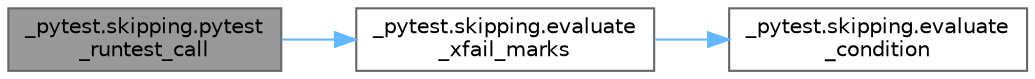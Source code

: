 digraph "_pytest.skipping.pytest_runtest_call"
{
 // LATEX_PDF_SIZE
  bgcolor="transparent";
  edge [fontname=Helvetica,fontsize=10,labelfontname=Helvetica,labelfontsize=10];
  node [fontname=Helvetica,fontsize=10,shape=box,height=0.2,width=0.4];
  rankdir="LR";
  Node1 [id="Node000001",label="_pytest.skipping.pytest\l_runtest_call",height=0.2,width=0.4,color="gray40", fillcolor="grey60", style="filled", fontcolor="black",tooltip=" "];
  Node1 -> Node2 [id="edge1_Node000001_Node000002",color="steelblue1",style="solid",tooltip=" "];
  Node2 [id="Node000002",label="_pytest.skipping.evaluate\l_xfail_marks",height=0.2,width=0.4,color="grey40", fillcolor="white", style="filled",URL="$namespace__pytest_1_1skipping.html#a45ba12611558194258227c4acb7da6b7",tooltip=" "];
  Node2 -> Node3 [id="edge2_Node000002_Node000003",color="steelblue1",style="solid",tooltip=" "];
  Node3 [id="Node000003",label="_pytest.skipping.evaluate\l_condition",height=0.2,width=0.4,color="grey40", fillcolor="white", style="filled",URL="$namespace__pytest_1_1skipping.html#aa472c43777c9e2943ce9d2bb0d0da9df",tooltip=" "];
}
